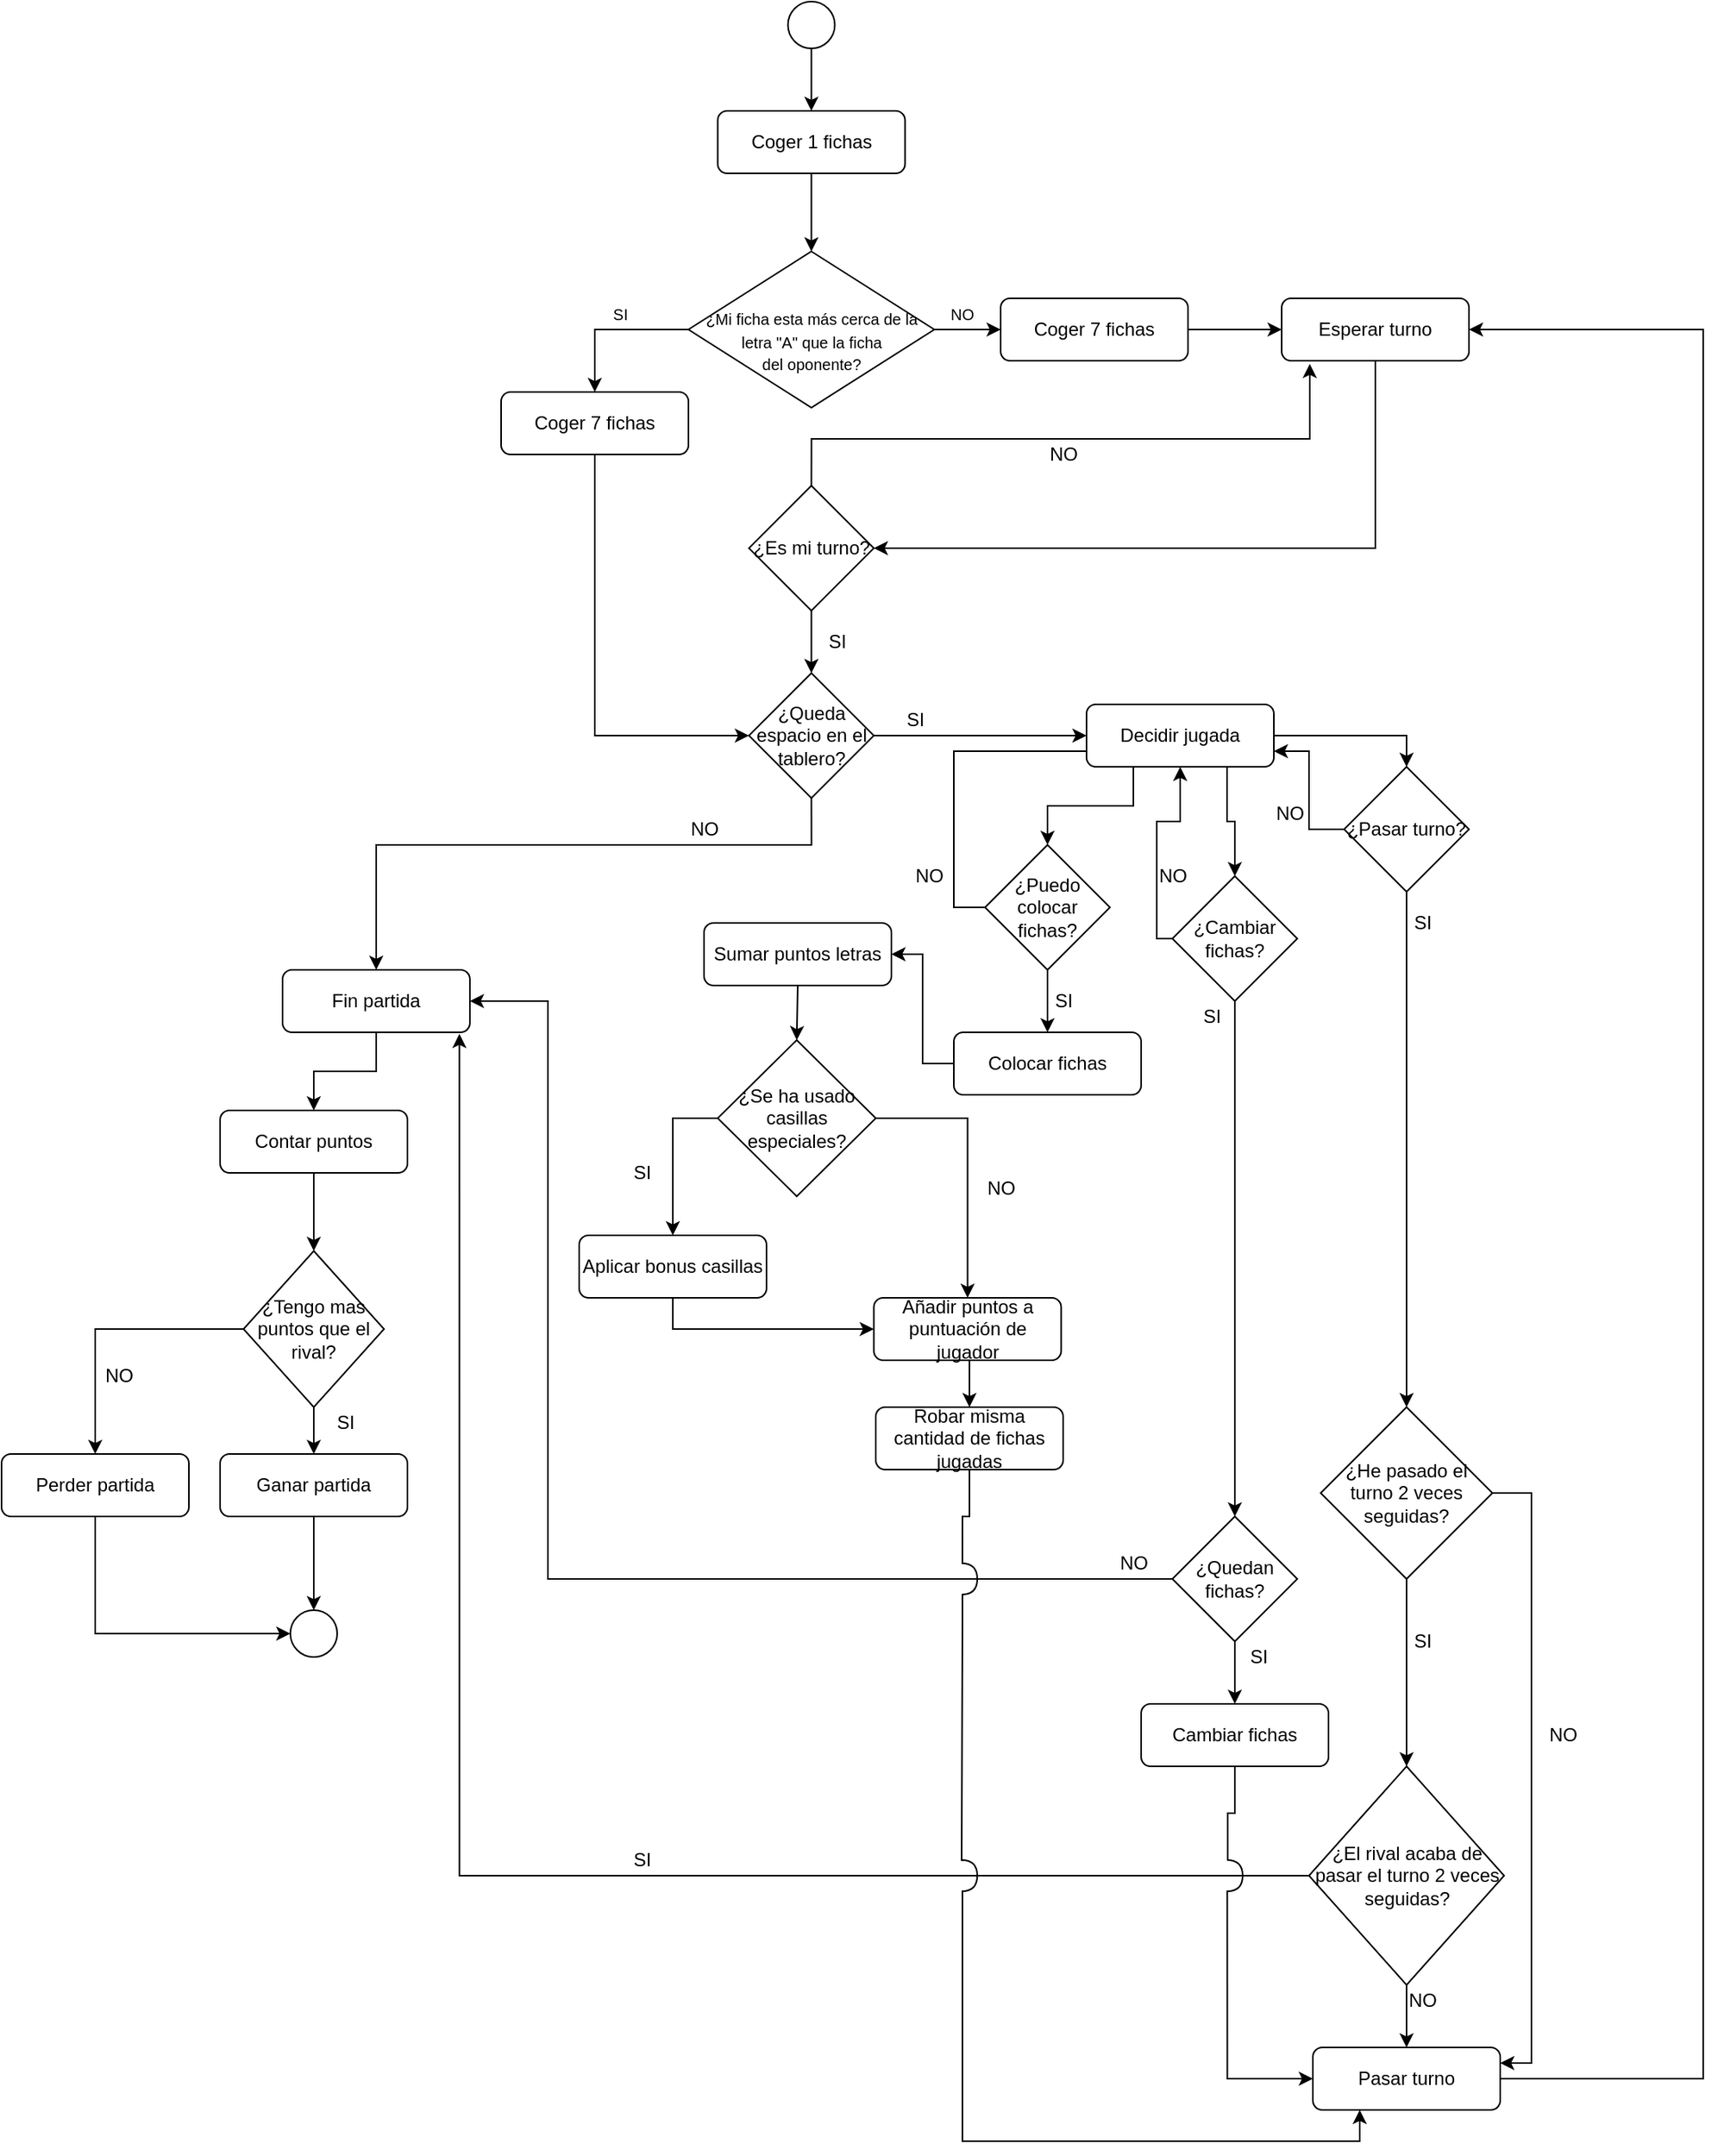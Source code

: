 <mxfile version="16.4.7" type="device"><diagram id="C5RBs43oDa-KdzZeNtuy" name="Page-1"><mxGraphModel dx="2723" dy="2185" grid="1" gridSize="10" guides="1" tooltips="1" connect="1" arrows="1" fold="1" page="1" pageScale="1" pageWidth="827" pageHeight="1169" math="0" shadow="0"><root><mxCell id="WIyWlLk6GJQsqaUBKTNV-0"/><mxCell id="WIyWlLk6GJQsqaUBKTNV-1" parent="WIyWlLk6GJQsqaUBKTNV-0"/><mxCell id="bVc6-nYakRr1ycgDQ5VQ-3" style="edgeStyle=orthogonalEdgeStyle;rounded=0;orthogonalLoop=1;jettySize=auto;html=1;exitX=0.5;exitY=1;exitDx=0;exitDy=0;entryX=0.5;entryY=0;entryDx=0;entryDy=0;fontSize=10;" parent="WIyWlLk6GJQsqaUBKTNV-1" source="WIyWlLk6GJQsqaUBKTNV-3" target="bVc6-nYakRr1ycgDQ5VQ-0" edge="1"><mxGeometry relative="1" as="geometry"/></mxCell><mxCell id="WIyWlLk6GJQsqaUBKTNV-3" value="Coger 1 fichas" style="rounded=1;whiteSpace=wrap;html=1;fontSize=12;glass=0;strokeWidth=1;shadow=0;" parent="WIyWlLk6GJQsqaUBKTNV-1" vertex="1"><mxGeometry x="148.75" y="-60" width="120" height="40" as="geometry"/></mxCell><mxCell id="ImrE4aAvCi5O0tiW0bwu-2" style="edgeStyle=orthogonalEdgeStyle;rounded=0;orthogonalLoop=1;jettySize=auto;html=1;exitX=0.5;exitY=1;exitDx=0;exitDy=0;entryX=0.5;entryY=0;entryDx=0;entryDy=0;" parent="WIyWlLk6GJQsqaUBKTNV-1" source="ImrE4aAvCi5O0tiW0bwu-0" target="WIyWlLk6GJQsqaUBKTNV-3" edge="1"><mxGeometry relative="1" as="geometry"/></mxCell><mxCell id="ImrE4aAvCi5O0tiW0bwu-0" value="" style="ellipse;whiteSpace=wrap;html=1;aspect=fixed;" parent="WIyWlLk6GJQsqaUBKTNV-1" vertex="1"><mxGeometry x="193.75" y="-130" width="30" height="30" as="geometry"/></mxCell><mxCell id="bVc6-nYakRr1ycgDQ5VQ-19" style="edgeStyle=orthogonalEdgeStyle;rounded=0;orthogonalLoop=1;jettySize=auto;html=1;exitX=0.5;exitY=0;exitDx=0;exitDy=0;entryX=0.15;entryY=1.05;entryDx=0;entryDy=0;entryPerimeter=0;fontSize=10;" parent="WIyWlLk6GJQsqaUBKTNV-1" source="ImrE4aAvCi5O0tiW0bwu-3" target="ImrE4aAvCi5O0tiW0bwu-4" edge="1"><mxGeometry relative="1" as="geometry"><Array as="points"><mxPoint x="209" y="150"/><mxPoint x="528" y="150"/></Array></mxGeometry></mxCell><mxCell id="bVc6-nYakRr1ycgDQ5VQ-20" style="edgeStyle=orthogonalEdgeStyle;rounded=0;orthogonalLoop=1;jettySize=auto;html=1;exitX=0.5;exitY=1;exitDx=0;exitDy=0;fontSize=10;entryX=0.5;entryY=0;entryDx=0;entryDy=0;" parent="WIyWlLk6GJQsqaUBKTNV-1" source="ImrE4aAvCi5O0tiW0bwu-3" target="wkxwydQozAO7SAet0FJ4-0" edge="1"><mxGeometry relative="1" as="geometry"><mxPoint x="208.75" y="350" as="targetPoint"/></mxGeometry></mxCell><mxCell id="ImrE4aAvCi5O0tiW0bwu-3" value="¿Es mi turno?" style="rhombus;whiteSpace=wrap;html=1;" parent="WIyWlLk6GJQsqaUBKTNV-1" vertex="1"><mxGeometry x="168.75" y="180" width="80" height="80" as="geometry"/></mxCell><mxCell id="bVc6-nYakRr1ycgDQ5VQ-18" style="edgeStyle=orthogonalEdgeStyle;rounded=0;orthogonalLoop=1;jettySize=auto;html=1;exitX=0.5;exitY=1;exitDx=0;exitDy=0;entryX=1;entryY=0.5;entryDx=0;entryDy=0;fontSize=10;" parent="WIyWlLk6GJQsqaUBKTNV-1" source="ImrE4aAvCi5O0tiW0bwu-4" target="ImrE4aAvCi5O0tiW0bwu-3" edge="1"><mxGeometry relative="1" as="geometry"/></mxCell><mxCell id="ImrE4aAvCi5O0tiW0bwu-4" value="Esperar turno" style="rounded=1;whiteSpace=wrap;html=1;fontSize=12;glass=0;strokeWidth=1;shadow=0;" parent="WIyWlLk6GJQsqaUBKTNV-1" vertex="1"><mxGeometry x="510" y="60" width="120" height="40" as="geometry"/></mxCell><mxCell id="ImrE4aAvCi5O0tiW0bwu-8" value="NO" style="text;html=1;align=center;verticalAlign=middle;resizable=0;points=[];autosize=1;strokeColor=none;" parent="WIyWlLk6GJQsqaUBKTNV-1" vertex="1"><mxGeometry x="355" y="150" width="30" height="20" as="geometry"/></mxCell><mxCell id="ImrE4aAvCi5O0tiW0bwu-19" value="SI" style="text;html=1;align=center;verticalAlign=middle;resizable=0;points=[];autosize=1;strokeColor=none;" parent="WIyWlLk6GJQsqaUBKTNV-1" vertex="1"><mxGeometry x="210" y="270" width="30" height="20" as="geometry"/></mxCell><mxCell id="bVc6-nYakRr1ycgDQ5VQ-9" style="edgeStyle=orthogonalEdgeStyle;rounded=0;orthogonalLoop=1;jettySize=auto;html=1;exitX=0;exitY=0.5;exitDx=0;exitDy=0;entryX=0.5;entryY=0;entryDx=0;entryDy=0;fontSize=10;" parent="WIyWlLk6GJQsqaUBKTNV-1" source="bVc6-nYakRr1ycgDQ5VQ-0" target="bVc6-nYakRr1ycgDQ5VQ-6" edge="1"><mxGeometry relative="1" as="geometry"/></mxCell><mxCell id="bVc6-nYakRr1ycgDQ5VQ-17" style="edgeStyle=orthogonalEdgeStyle;rounded=0;orthogonalLoop=1;jettySize=auto;html=1;exitX=1;exitY=0.5;exitDx=0;exitDy=0;fontSize=10;" parent="WIyWlLk6GJQsqaUBKTNV-1" source="bVc6-nYakRr1ycgDQ5VQ-0" target="bVc6-nYakRr1ycgDQ5VQ-12" edge="1"><mxGeometry relative="1" as="geometry"/></mxCell><mxCell id="bVc6-nYakRr1ycgDQ5VQ-0" value="&lt;span style=&quot;font-size: 10px&quot;&gt;&lt;br&gt;¿Mi ficha esta más cerca de la&lt;/span&gt;&lt;br&gt;&lt;span style=&quot;font-size: 10px&quot;&gt;letra &quot;A&quot; que la ficha&lt;/span&gt;&lt;br&gt;&lt;div&gt;&lt;span style=&quot;font-size: 10px&quot;&gt;del oponente?&lt;/span&gt;&lt;/div&gt;" style="rhombus;whiteSpace=wrap;html=1;rounded=0;align=center;" parent="WIyWlLk6GJQsqaUBKTNV-1" vertex="1"><mxGeometry x="130" y="30" width="157.5" height="100" as="geometry"/></mxCell><mxCell id="bVc6-nYakRr1ycgDQ5VQ-2" value="NO" style="text;html=1;align=center;verticalAlign=middle;resizable=0;points=[];autosize=1;strokeColor=none;fillColor=none;fontSize=10;" parent="WIyWlLk6GJQsqaUBKTNV-1" vertex="1"><mxGeometry x="290" y="60" width="30" height="20" as="geometry"/></mxCell><mxCell id="bVc6-nYakRr1ycgDQ5VQ-5" value="SI" style="text;html=1;align=center;verticalAlign=middle;resizable=0;points=[];autosize=1;strokeColor=none;fillColor=none;fontSize=10;" parent="WIyWlLk6GJQsqaUBKTNV-1" vertex="1"><mxGeometry x="76.25" y="60" width="20" height="20" as="geometry"/></mxCell><mxCell id="wkxwydQozAO7SAet0FJ4-4" style="edgeStyle=orthogonalEdgeStyle;rounded=0;orthogonalLoop=1;jettySize=auto;html=1;exitX=0.5;exitY=1;exitDx=0;exitDy=0;entryX=0;entryY=0.5;entryDx=0;entryDy=0;" edge="1" parent="WIyWlLk6GJQsqaUBKTNV-1" source="bVc6-nYakRr1ycgDQ5VQ-6" target="wkxwydQozAO7SAet0FJ4-0"><mxGeometry relative="1" as="geometry"/></mxCell><mxCell id="bVc6-nYakRr1ycgDQ5VQ-6" value="Coger 7 fichas" style="rounded=1;whiteSpace=wrap;html=1;fontSize=12;glass=0;strokeWidth=1;shadow=0;" parent="WIyWlLk6GJQsqaUBKTNV-1" vertex="1"><mxGeometry x="10" y="120" width="120" height="40" as="geometry"/></mxCell><mxCell id="bVc6-nYakRr1ycgDQ5VQ-14" style="edgeStyle=orthogonalEdgeStyle;rounded=0;orthogonalLoop=1;jettySize=auto;html=1;exitX=1;exitY=0.5;exitDx=0;exitDy=0;entryX=0;entryY=0.5;entryDx=0;entryDy=0;fontSize=10;" parent="WIyWlLk6GJQsqaUBKTNV-1" source="bVc6-nYakRr1ycgDQ5VQ-12" target="ImrE4aAvCi5O0tiW0bwu-4" edge="1"><mxGeometry relative="1" as="geometry"/></mxCell><mxCell id="bVc6-nYakRr1ycgDQ5VQ-12" value="Coger 7 fichas" style="rounded=1;whiteSpace=wrap;html=1;fontSize=12;glass=0;strokeWidth=1;shadow=0;" parent="WIyWlLk6GJQsqaUBKTNV-1" vertex="1"><mxGeometry x="330" y="60" width="120" height="40" as="geometry"/></mxCell><mxCell id="wkxwydQozAO7SAet0FJ4-2" style="edgeStyle=orthogonalEdgeStyle;rounded=0;orthogonalLoop=1;jettySize=auto;html=1;exitX=1;exitY=0.5;exitDx=0;exitDy=0;entryX=0;entryY=0.5;entryDx=0;entryDy=0;" edge="1" parent="WIyWlLk6GJQsqaUBKTNV-1" source="wkxwydQozAO7SAet0FJ4-0" target="wkxwydQozAO7SAet0FJ4-1"><mxGeometry relative="1" as="geometry"/></mxCell><mxCell id="wkxwydQozAO7SAet0FJ4-6" style="edgeStyle=orthogonalEdgeStyle;rounded=0;orthogonalLoop=1;jettySize=auto;html=1;exitX=0.5;exitY=1;exitDx=0;exitDy=0;entryX=0.5;entryY=0;entryDx=0;entryDy=0;" edge="1" parent="WIyWlLk6GJQsqaUBKTNV-1" source="wkxwydQozAO7SAet0FJ4-0" target="wkxwydQozAO7SAet0FJ4-5"><mxGeometry relative="1" as="geometry"><Array as="points"><mxPoint x="209" y="410"/><mxPoint x="-70" y="410"/></Array></mxGeometry></mxCell><mxCell id="wkxwydQozAO7SAet0FJ4-0" value="¿Queda espacio en el tablero?" style="rhombus;whiteSpace=wrap;html=1;" vertex="1" parent="WIyWlLk6GJQsqaUBKTNV-1"><mxGeometry x="168.75" y="300" width="80" height="80" as="geometry"/></mxCell><mxCell id="wkxwydQozAO7SAet0FJ4-9" style="edgeStyle=orthogonalEdgeStyle;rounded=0;orthogonalLoop=1;jettySize=auto;html=1;exitX=1;exitY=0.5;exitDx=0;exitDy=0;entryX=0.5;entryY=0;entryDx=0;entryDy=0;" edge="1" parent="WIyWlLk6GJQsqaUBKTNV-1" source="wkxwydQozAO7SAet0FJ4-1" target="wkxwydQozAO7SAet0FJ4-8"><mxGeometry relative="1" as="geometry"/></mxCell><mxCell id="wkxwydQozAO7SAet0FJ4-13" style="edgeStyle=orthogonalEdgeStyle;rounded=0;orthogonalLoop=1;jettySize=auto;html=1;exitX=0.75;exitY=1;exitDx=0;exitDy=0;entryX=0.5;entryY=0;entryDx=0;entryDy=0;" edge="1" parent="WIyWlLk6GJQsqaUBKTNV-1" source="wkxwydQozAO7SAet0FJ4-1" target="wkxwydQozAO7SAet0FJ4-12"><mxGeometry relative="1" as="geometry"/></mxCell><mxCell id="wkxwydQozAO7SAet0FJ4-54" style="edgeStyle=orthogonalEdgeStyle;rounded=0;orthogonalLoop=1;jettySize=auto;html=1;exitX=0.25;exitY=1;exitDx=0;exitDy=0;entryX=0.5;entryY=0;entryDx=0;entryDy=0;startArrow=none;startFill=0;endArrow=classic;endFill=1;strokeWidth=1;elbow=vertical;" edge="1" parent="WIyWlLk6GJQsqaUBKTNV-1" source="wkxwydQozAO7SAet0FJ4-1" target="wkxwydQozAO7SAet0FJ4-53"><mxGeometry relative="1" as="geometry"/></mxCell><mxCell id="wkxwydQozAO7SAet0FJ4-1" value="Decidir jugada" style="rounded=1;whiteSpace=wrap;html=1;fontSize=12;glass=0;strokeWidth=1;shadow=0;" vertex="1" parent="WIyWlLk6GJQsqaUBKTNV-1"><mxGeometry x="385" y="320" width="120" height="40" as="geometry"/></mxCell><mxCell id="wkxwydQozAO7SAet0FJ4-3" value="SI" style="text;html=1;align=center;verticalAlign=middle;resizable=0;points=[];autosize=1;strokeColor=none;fillColor=none;" vertex="1" parent="WIyWlLk6GJQsqaUBKTNV-1"><mxGeometry x="260" y="320" width="30" height="20" as="geometry"/></mxCell><mxCell id="wkxwydQozAO7SAet0FJ4-90" style="edgeStyle=orthogonalEdgeStyle;rounded=0;orthogonalLoop=1;jettySize=auto;html=1;exitX=0.5;exitY=1;exitDx=0;exitDy=0;entryX=0.5;entryY=0;entryDx=0;entryDy=0;startArrow=none;startFill=0;endArrow=classic;endFill=1;strokeWidth=1;elbow=vertical;" edge="1" parent="WIyWlLk6GJQsqaUBKTNV-1" source="wkxwydQozAO7SAet0FJ4-5" target="wkxwydQozAO7SAet0FJ4-89"><mxGeometry relative="1" as="geometry"/></mxCell><mxCell id="wkxwydQozAO7SAet0FJ4-5" value="Fin partida" style="rounded=1;whiteSpace=wrap;html=1;fontSize=12;glass=0;strokeWidth=1;shadow=0;" vertex="1" parent="WIyWlLk6GJQsqaUBKTNV-1"><mxGeometry x="-130" y="490" width="120" height="40" as="geometry"/></mxCell><mxCell id="wkxwydQozAO7SAet0FJ4-7" value="NO" style="text;html=1;align=center;verticalAlign=middle;resizable=0;points=[];autosize=1;strokeColor=none;fillColor=none;" vertex="1" parent="WIyWlLk6GJQsqaUBKTNV-1"><mxGeometry x="125" y="390" width="30" height="20" as="geometry"/></mxCell><mxCell id="wkxwydQozAO7SAet0FJ4-10" style="edgeStyle=orthogonalEdgeStyle;rounded=0;orthogonalLoop=1;jettySize=auto;html=1;exitX=0;exitY=0.5;exitDx=0;exitDy=0;entryX=1;entryY=0.75;entryDx=0;entryDy=0;" edge="1" parent="WIyWlLk6GJQsqaUBKTNV-1" source="wkxwydQozAO7SAet0FJ4-8" target="wkxwydQozAO7SAet0FJ4-1"><mxGeometry relative="1" as="geometry"/></mxCell><mxCell id="wkxwydQozAO7SAet0FJ4-17" style="edgeStyle=orthogonalEdgeStyle;rounded=0;orthogonalLoop=1;jettySize=auto;html=1;exitX=0.5;exitY=1;exitDx=0;exitDy=0;entryX=0.5;entryY=0;entryDx=0;entryDy=0;" edge="1" parent="WIyWlLk6GJQsqaUBKTNV-1" source="wkxwydQozAO7SAet0FJ4-8" target="wkxwydQozAO7SAet0FJ4-16"><mxGeometry relative="1" as="geometry"/></mxCell><mxCell id="wkxwydQozAO7SAet0FJ4-8" value="¿Pasar turno?" style="rhombus;whiteSpace=wrap;html=1;" vertex="1" parent="WIyWlLk6GJQsqaUBKTNV-1"><mxGeometry x="550" y="360" width="80" height="80" as="geometry"/></mxCell><mxCell id="wkxwydQozAO7SAet0FJ4-11" value="NO" style="text;html=1;align=center;verticalAlign=middle;resizable=0;points=[];autosize=1;strokeColor=none;fillColor=none;" vertex="1" parent="WIyWlLk6GJQsqaUBKTNV-1"><mxGeometry x="500" y="380" width="30" height="20" as="geometry"/></mxCell><mxCell id="wkxwydQozAO7SAet0FJ4-14" style="edgeStyle=orthogonalEdgeStyle;rounded=0;orthogonalLoop=1;jettySize=auto;html=1;exitX=0;exitY=0.5;exitDx=0;exitDy=0;entryX=0.5;entryY=1;entryDx=0;entryDy=0;" edge="1" parent="WIyWlLk6GJQsqaUBKTNV-1" source="wkxwydQozAO7SAet0FJ4-12" target="wkxwydQozAO7SAet0FJ4-1"><mxGeometry relative="1" as="geometry"><Array as="points"><mxPoint x="430" y="470"/><mxPoint x="430" y="395"/><mxPoint x="445" y="395"/></Array></mxGeometry></mxCell><mxCell id="wkxwydQozAO7SAet0FJ4-25" style="edgeStyle=orthogonalEdgeStyle;rounded=0;orthogonalLoop=1;jettySize=auto;html=1;exitX=0.5;exitY=1;exitDx=0;exitDy=0;entryX=0.5;entryY=0;entryDx=0;entryDy=0;" edge="1" parent="WIyWlLk6GJQsqaUBKTNV-1" source="wkxwydQozAO7SAet0FJ4-12" target="wkxwydQozAO7SAet0FJ4-24"><mxGeometry relative="1" as="geometry"/></mxCell><mxCell id="wkxwydQozAO7SAet0FJ4-12" value="¿Cambiar fichas?" style="rhombus;whiteSpace=wrap;html=1;" vertex="1" parent="WIyWlLk6GJQsqaUBKTNV-1"><mxGeometry x="440" y="430" width="80" height="80" as="geometry"/></mxCell><mxCell id="wkxwydQozAO7SAet0FJ4-15" value="NO" style="text;html=1;align=center;verticalAlign=middle;resizable=0;points=[];autosize=1;strokeColor=none;fillColor=none;" vertex="1" parent="WIyWlLk6GJQsqaUBKTNV-1"><mxGeometry x="425" y="420" width="30" height="20" as="geometry"/></mxCell><mxCell id="wkxwydQozAO7SAet0FJ4-20" style="edgeStyle=orthogonalEdgeStyle;rounded=0;orthogonalLoop=1;jettySize=auto;html=1;exitX=0.5;exitY=1;exitDx=0;exitDy=0;entryX=0.5;entryY=0;entryDx=0;entryDy=0;" edge="1" parent="WIyWlLk6GJQsqaUBKTNV-1" source="wkxwydQozAO7SAet0FJ4-16" target="wkxwydQozAO7SAet0FJ4-19"><mxGeometry relative="1" as="geometry"/></mxCell><mxCell id="wkxwydQozAO7SAet0FJ4-51" style="edgeStyle=orthogonalEdgeStyle;rounded=0;orthogonalLoop=1;jettySize=auto;html=1;exitX=1;exitY=0.5;exitDx=0;exitDy=0;entryX=1;entryY=0.25;entryDx=0;entryDy=0;startArrow=none;startFill=0;endArrow=classic;endFill=1;strokeWidth=1;elbow=vertical;" edge="1" parent="WIyWlLk6GJQsqaUBKTNV-1" source="wkxwydQozAO7SAet0FJ4-16" target="wkxwydQozAO7SAet0FJ4-31"><mxGeometry relative="1" as="geometry"/></mxCell><mxCell id="wkxwydQozAO7SAet0FJ4-16" value="¿He pasado el turno 2 veces seguidas?" style="rhombus;whiteSpace=wrap;html=1;" vertex="1" parent="WIyWlLk6GJQsqaUBKTNV-1"><mxGeometry x="535" y="770" width="110" height="110" as="geometry"/></mxCell><mxCell id="wkxwydQozAO7SAet0FJ4-18" value="SI" style="text;html=1;align=center;verticalAlign=middle;resizable=0;points=[];autosize=1;strokeColor=none;fillColor=none;" vertex="1" parent="WIyWlLk6GJQsqaUBKTNV-1"><mxGeometry x="585" y="450" width="30" height="20" as="geometry"/></mxCell><mxCell id="wkxwydQozAO7SAet0FJ4-22" style="edgeStyle=orthogonalEdgeStyle;rounded=0;orthogonalLoop=1;jettySize=auto;html=1;exitX=0;exitY=0.5;exitDx=0;exitDy=0;entryX=0.944;entryY=1.025;entryDx=0;entryDy=0;entryPerimeter=0;" edge="1" parent="WIyWlLk6GJQsqaUBKTNV-1" source="wkxwydQozAO7SAet0FJ4-19" target="wkxwydQozAO7SAet0FJ4-5"><mxGeometry relative="1" as="geometry"/></mxCell><mxCell id="wkxwydQozAO7SAet0FJ4-32" style="edgeStyle=orthogonalEdgeStyle;rounded=0;orthogonalLoop=1;jettySize=auto;html=1;exitX=0.5;exitY=1;exitDx=0;exitDy=0;entryX=0.5;entryY=0;entryDx=0;entryDy=0;" edge="1" parent="WIyWlLk6GJQsqaUBKTNV-1" source="wkxwydQozAO7SAet0FJ4-19" target="wkxwydQozAO7SAet0FJ4-31"><mxGeometry relative="1" as="geometry"/></mxCell><mxCell id="wkxwydQozAO7SAet0FJ4-19" value="¿El rival acaba de pasar el turno 2 veces seguidas?" style="rhombus;whiteSpace=wrap;html=1;" vertex="1" parent="WIyWlLk6GJQsqaUBKTNV-1"><mxGeometry x="527.5" y="1000" width="125" height="140" as="geometry"/></mxCell><mxCell id="wkxwydQozAO7SAet0FJ4-21" value="SI" style="text;html=1;align=center;verticalAlign=middle;resizable=0;points=[];autosize=1;strokeColor=none;fillColor=none;" vertex="1" parent="WIyWlLk6GJQsqaUBKTNV-1"><mxGeometry x="585" y="910" width="30" height="20" as="geometry"/></mxCell><mxCell id="wkxwydQozAO7SAet0FJ4-23" value="SI" style="text;html=1;align=center;verticalAlign=middle;resizable=0;points=[];autosize=1;strokeColor=none;fillColor=none;" vertex="1" parent="WIyWlLk6GJQsqaUBKTNV-1"><mxGeometry x="85" y="1050" width="30" height="20" as="geometry"/></mxCell><mxCell id="wkxwydQozAO7SAet0FJ4-35" style="edgeStyle=orthogonalEdgeStyle;rounded=0;orthogonalLoop=1;jettySize=auto;html=1;exitX=0.5;exitY=1;exitDx=0;exitDy=0;entryX=0.5;entryY=0;entryDx=0;entryDy=0;" edge="1" parent="WIyWlLk6GJQsqaUBKTNV-1" source="wkxwydQozAO7SAet0FJ4-24" target="wkxwydQozAO7SAet0FJ4-34"><mxGeometry relative="1" as="geometry"/></mxCell><mxCell id="wkxwydQozAO7SAet0FJ4-40" style="edgeStyle=orthogonalEdgeStyle;rounded=0;orthogonalLoop=1;jettySize=auto;html=1;exitX=0;exitY=0.5;exitDx=0;exitDy=0;entryX=1;entryY=0.5;entryDx=0;entryDy=0;startArrow=none;startFill=0;strokeWidth=1;elbow=vertical;" edge="1" parent="WIyWlLk6GJQsqaUBKTNV-1" source="wkxwydQozAO7SAet0FJ4-24" target="wkxwydQozAO7SAet0FJ4-5"><mxGeometry relative="1" as="geometry"><Array as="points"><mxPoint x="40" y="880"/><mxPoint x="40" y="510"/></Array></mxGeometry></mxCell><mxCell id="wkxwydQozAO7SAet0FJ4-24" value="¿Quedan fichas?" style="rhombus;whiteSpace=wrap;html=1;" vertex="1" parent="WIyWlLk6GJQsqaUBKTNV-1"><mxGeometry x="440" y="840" width="80" height="80" as="geometry"/></mxCell><mxCell id="wkxwydQozAO7SAet0FJ4-26" value="SI" style="text;html=1;align=center;verticalAlign=middle;resizable=0;points=[];autosize=1;strokeColor=none;fillColor=none;" vertex="1" parent="WIyWlLk6GJQsqaUBKTNV-1"><mxGeometry x="450" y="510" width="30" height="20" as="geometry"/></mxCell><mxCell id="wkxwydQozAO7SAet0FJ4-39" style="edgeStyle=orthogonalEdgeStyle;rounded=0;orthogonalLoop=1;jettySize=auto;html=1;exitX=1;exitY=0.5;exitDx=0;exitDy=0;entryX=1;entryY=0.5;entryDx=0;entryDy=0;startArrow=none;startFill=0;strokeWidth=1;elbow=vertical;" edge="1" parent="WIyWlLk6GJQsqaUBKTNV-1" source="wkxwydQozAO7SAet0FJ4-31" target="ImrE4aAvCi5O0tiW0bwu-4"><mxGeometry relative="1" as="geometry"><Array as="points"><mxPoint x="780" y="1200"/><mxPoint x="780" y="80"/></Array></mxGeometry></mxCell><mxCell id="wkxwydQozAO7SAet0FJ4-88" style="edgeStyle=orthogonalEdgeStyle;rounded=0;orthogonalLoop=1;jettySize=auto;html=1;exitX=0.25;exitY=1;exitDx=0;exitDy=0;entryX=0.051;entryY=0.99;entryDx=0;entryDy=0;entryPerimeter=0;startArrow=classic;startFill=1;endArrow=none;endFill=0;strokeWidth=1;elbow=vertical;" edge="1" parent="WIyWlLk6GJQsqaUBKTNV-1" source="wkxwydQozAO7SAet0FJ4-31" target="wkxwydQozAO7SAet0FJ4-82"><mxGeometry relative="1" as="geometry"/></mxCell><mxCell id="wkxwydQozAO7SAet0FJ4-31" value="Pasar turno" style="rounded=1;whiteSpace=wrap;html=1;fontSize=12;glass=0;strokeWidth=1;shadow=0;" vertex="1" parent="WIyWlLk6GJQsqaUBKTNV-1"><mxGeometry x="530" y="1180" width="120" height="40" as="geometry"/></mxCell><mxCell id="wkxwydQozAO7SAet0FJ4-33" value="NO" style="text;html=1;align=center;verticalAlign=middle;resizable=0;points=[];autosize=1;strokeColor=none;fillColor=none;" vertex="1" parent="WIyWlLk6GJQsqaUBKTNV-1"><mxGeometry x="585" y="1140" width="30" height="20" as="geometry"/></mxCell><mxCell id="wkxwydQozAO7SAet0FJ4-37" style="orthogonalLoop=1;jettySize=auto;html=1;exitX=0.015;exitY=0.977;exitDx=0;exitDy=0;entryX=0;entryY=0.5;entryDx=0;entryDy=0;strokeWidth=1;rounded=0;elbow=vertical;edgeStyle=orthogonalEdgeStyle;startArrow=none;exitPerimeter=0;" edge="1" parent="WIyWlLk6GJQsqaUBKTNV-1" source="wkxwydQozAO7SAet0FJ4-46" target="wkxwydQozAO7SAet0FJ4-31"><mxGeometry relative="1" as="geometry"/></mxCell><mxCell id="wkxwydQozAO7SAet0FJ4-49" style="edgeStyle=orthogonalEdgeStyle;rounded=0;orthogonalLoop=1;jettySize=auto;html=1;exitX=0.5;exitY=1;exitDx=0;exitDy=0;entryX=0.042;entryY=-0.003;entryDx=0;entryDy=0;entryPerimeter=0;startArrow=none;startFill=0;endArrow=none;endFill=0;strokeWidth=1;elbow=vertical;" edge="1" parent="WIyWlLk6GJQsqaUBKTNV-1" source="wkxwydQozAO7SAet0FJ4-34" target="wkxwydQozAO7SAet0FJ4-46"><mxGeometry relative="1" as="geometry"/></mxCell><mxCell id="wkxwydQozAO7SAet0FJ4-34" value="Cambiar fichas" style="rounded=1;whiteSpace=wrap;html=1;fontSize=12;glass=0;strokeWidth=1;shadow=0;" vertex="1" parent="WIyWlLk6GJQsqaUBKTNV-1"><mxGeometry x="420" y="960" width="120" height="40" as="geometry"/></mxCell><mxCell id="wkxwydQozAO7SAet0FJ4-36" value="SI" style="text;html=1;align=center;verticalAlign=middle;resizable=0;points=[];autosize=1;strokeColor=none;fillColor=none;" vertex="1" parent="WIyWlLk6GJQsqaUBKTNV-1"><mxGeometry x="480" y="920" width="30" height="20" as="geometry"/></mxCell><mxCell id="wkxwydQozAO7SAet0FJ4-41" value="NO" style="text;html=1;align=center;verticalAlign=middle;resizable=0;points=[];autosize=1;strokeColor=none;fillColor=none;" vertex="1" parent="WIyWlLk6GJQsqaUBKTNV-1"><mxGeometry x="400" y="860" width="30" height="20" as="geometry"/></mxCell><mxCell id="wkxwydQozAO7SAet0FJ4-46" value="" style="shape=requiredInterface;html=1;verticalLabelPosition=bottom;sketch=0;" vertex="1" parent="WIyWlLk6GJQsqaUBKTNV-1"><mxGeometry x="475" y="1060" width="10" height="20" as="geometry"/></mxCell><mxCell id="wkxwydQozAO7SAet0FJ4-52" value="NO" style="text;html=1;align=center;verticalAlign=middle;resizable=0;points=[];autosize=1;strokeColor=none;fillColor=none;" vertex="1" parent="WIyWlLk6GJQsqaUBKTNV-1"><mxGeometry x="675" y="970" width="30" height="20" as="geometry"/></mxCell><mxCell id="wkxwydQozAO7SAet0FJ4-55" style="edgeStyle=orthogonalEdgeStyle;rounded=0;orthogonalLoop=1;jettySize=auto;html=1;exitX=0;exitY=0.5;exitDx=0;exitDy=0;entryX=0;entryY=0.75;entryDx=0;entryDy=0;startArrow=none;startFill=0;endArrow=none;endFill=0;strokeWidth=1;elbow=vertical;" edge="1" parent="WIyWlLk6GJQsqaUBKTNV-1" source="wkxwydQozAO7SAet0FJ4-53" target="wkxwydQozAO7SAet0FJ4-1"><mxGeometry relative="1" as="geometry"/></mxCell><mxCell id="wkxwydQozAO7SAet0FJ4-58" style="edgeStyle=orthogonalEdgeStyle;rounded=0;orthogonalLoop=1;jettySize=auto;html=1;exitX=0.5;exitY=1;exitDx=0;exitDy=0;entryX=0.5;entryY=0;entryDx=0;entryDy=0;startArrow=none;startFill=0;endArrow=classic;endFill=1;strokeWidth=1;elbow=vertical;" edge="1" parent="WIyWlLk6GJQsqaUBKTNV-1" source="wkxwydQozAO7SAet0FJ4-53" target="wkxwydQozAO7SAet0FJ4-57"><mxGeometry relative="1" as="geometry"/></mxCell><mxCell id="wkxwydQozAO7SAet0FJ4-53" value="¿Puedo colocar fichas?" style="rhombus;whiteSpace=wrap;html=1;" vertex="1" parent="WIyWlLk6GJQsqaUBKTNV-1"><mxGeometry x="320" y="410" width="80" height="80" as="geometry"/></mxCell><mxCell id="wkxwydQozAO7SAet0FJ4-56" value="NO" style="text;html=1;align=center;verticalAlign=middle;resizable=0;points=[];autosize=1;strokeColor=none;fillColor=none;" vertex="1" parent="WIyWlLk6GJQsqaUBKTNV-1"><mxGeometry x="268.75" y="420" width="30" height="20" as="geometry"/></mxCell><mxCell id="wkxwydQozAO7SAet0FJ4-60" style="edgeStyle=orthogonalEdgeStyle;rounded=0;orthogonalLoop=1;jettySize=auto;html=1;exitX=0;exitY=0.5;exitDx=0;exitDy=0;entryX=1;entryY=0.5;entryDx=0;entryDy=0;startArrow=none;startFill=0;endArrow=classic;endFill=1;strokeWidth=1;elbow=vertical;" edge="1" parent="WIyWlLk6GJQsqaUBKTNV-1" source="wkxwydQozAO7SAet0FJ4-57" target="wkxwydQozAO7SAet0FJ4-59"><mxGeometry relative="1" as="geometry"/></mxCell><mxCell id="wkxwydQozAO7SAet0FJ4-57" value="Colocar fichas" style="rounded=1;whiteSpace=wrap;html=1;fontSize=12;glass=0;strokeWidth=1;shadow=0;" vertex="1" parent="WIyWlLk6GJQsqaUBKTNV-1"><mxGeometry x="300" y="530" width="120" height="40" as="geometry"/></mxCell><mxCell id="wkxwydQozAO7SAet0FJ4-62" style="edgeStyle=orthogonalEdgeStyle;rounded=0;orthogonalLoop=1;jettySize=auto;html=1;exitX=0.5;exitY=1;exitDx=0;exitDy=0;entryX=0.5;entryY=0;entryDx=0;entryDy=0;startArrow=none;startFill=0;endArrow=classic;endFill=1;strokeWidth=1;elbow=vertical;" edge="1" parent="WIyWlLk6GJQsqaUBKTNV-1" source="wkxwydQozAO7SAet0FJ4-59" target="wkxwydQozAO7SAet0FJ4-61"><mxGeometry relative="1" as="geometry"/></mxCell><mxCell id="wkxwydQozAO7SAet0FJ4-59" value="Sumar puntos letras" style="rounded=1;whiteSpace=wrap;html=1;fontSize=12;glass=0;strokeWidth=1;shadow=0;" vertex="1" parent="WIyWlLk6GJQsqaUBKTNV-1"><mxGeometry x="140" y="460" width="120" height="40" as="geometry"/></mxCell><mxCell id="wkxwydQozAO7SAet0FJ4-64" style="edgeStyle=orthogonalEdgeStyle;rounded=0;orthogonalLoop=1;jettySize=auto;html=1;exitX=1;exitY=0.5;exitDx=0;exitDy=0;startArrow=none;startFill=0;endArrow=classic;endFill=1;strokeWidth=1;elbow=vertical;" edge="1" parent="WIyWlLk6GJQsqaUBKTNV-1" source="wkxwydQozAO7SAet0FJ4-61" target="wkxwydQozAO7SAet0FJ4-63"><mxGeometry relative="1" as="geometry"/></mxCell><mxCell id="wkxwydQozAO7SAet0FJ4-68" style="edgeStyle=orthogonalEdgeStyle;rounded=0;orthogonalLoop=1;jettySize=auto;html=1;exitX=0;exitY=0.5;exitDx=0;exitDy=0;entryX=0.5;entryY=0;entryDx=0;entryDy=0;startArrow=none;startFill=0;endArrow=classic;endFill=1;strokeWidth=1;elbow=vertical;" edge="1" parent="WIyWlLk6GJQsqaUBKTNV-1" source="wkxwydQozAO7SAet0FJ4-61" target="wkxwydQozAO7SAet0FJ4-67"><mxGeometry relative="1" as="geometry"/></mxCell><mxCell id="wkxwydQozAO7SAet0FJ4-61" value="¿Se ha usado casillas especiales?" style="rhombus;whiteSpace=wrap;html=1;" vertex="1" parent="WIyWlLk6GJQsqaUBKTNV-1"><mxGeometry x="148.75" y="535" width="101.25" height="100" as="geometry"/></mxCell><mxCell id="wkxwydQozAO7SAet0FJ4-72" style="edgeStyle=orthogonalEdgeStyle;rounded=0;orthogonalLoop=1;jettySize=auto;html=1;exitX=0.5;exitY=1;exitDx=0;exitDy=0;entryX=0.5;entryY=0;entryDx=0;entryDy=0;startArrow=none;startFill=0;endArrow=classic;endFill=1;strokeWidth=1;elbow=vertical;" edge="1" parent="WIyWlLk6GJQsqaUBKTNV-1" source="wkxwydQozAO7SAet0FJ4-63" target="wkxwydQozAO7SAet0FJ4-71"><mxGeometry relative="1" as="geometry"/></mxCell><mxCell id="wkxwydQozAO7SAet0FJ4-63" value="Añadir puntos a puntuación de jugador" style="rounded=1;whiteSpace=wrap;html=1;fontSize=12;glass=0;strokeWidth=1;shadow=0;" vertex="1" parent="WIyWlLk6GJQsqaUBKTNV-1"><mxGeometry x="248.75" y="700" width="120" height="40" as="geometry"/></mxCell><mxCell id="wkxwydQozAO7SAet0FJ4-66" value="NO" style="text;html=1;align=center;verticalAlign=middle;resizable=0;points=[];autosize=1;strokeColor=none;fillColor=none;" vertex="1" parent="WIyWlLk6GJQsqaUBKTNV-1"><mxGeometry x="315" y="620" width="30" height="20" as="geometry"/></mxCell><mxCell id="wkxwydQozAO7SAet0FJ4-70" style="edgeStyle=orthogonalEdgeStyle;rounded=0;orthogonalLoop=1;jettySize=auto;html=1;exitX=0.5;exitY=1;exitDx=0;exitDy=0;entryX=0;entryY=0.5;entryDx=0;entryDy=0;startArrow=none;startFill=0;endArrow=classic;endFill=1;strokeWidth=1;elbow=vertical;" edge="1" parent="WIyWlLk6GJQsqaUBKTNV-1" source="wkxwydQozAO7SAet0FJ4-67" target="wkxwydQozAO7SAet0FJ4-63"><mxGeometry relative="1" as="geometry"/></mxCell><mxCell id="wkxwydQozAO7SAet0FJ4-67" value="Aplicar bonus casillas" style="rounded=1;whiteSpace=wrap;html=1;fontSize=12;glass=0;strokeWidth=1;shadow=0;" vertex="1" parent="WIyWlLk6GJQsqaUBKTNV-1"><mxGeometry x="60" y="660" width="120" height="40" as="geometry"/></mxCell><mxCell id="wkxwydQozAO7SAet0FJ4-69" value="SI" style="text;html=1;align=center;verticalAlign=middle;resizable=0;points=[];autosize=1;strokeColor=none;fillColor=none;" vertex="1" parent="WIyWlLk6GJQsqaUBKTNV-1"><mxGeometry x="85" y="610" width="30" height="20" as="geometry"/></mxCell><mxCell id="wkxwydQozAO7SAet0FJ4-81" style="edgeStyle=orthogonalEdgeStyle;rounded=0;orthogonalLoop=1;jettySize=auto;html=1;exitX=0.5;exitY=1;exitDx=0;exitDy=0;startArrow=none;startFill=0;endArrow=none;endFill=0;strokeWidth=1;elbow=vertical;entryX=0.049;entryY=0.021;entryDx=0;entryDy=0;entryPerimeter=0;" edge="1" parent="WIyWlLk6GJQsqaUBKTNV-1" source="wkxwydQozAO7SAet0FJ4-71" target="wkxwydQozAO7SAet0FJ4-80"><mxGeometry relative="1" as="geometry"><mxPoint x="300" y="870" as="targetPoint"/></mxGeometry></mxCell><mxCell id="wkxwydQozAO7SAet0FJ4-71" value="Robar misma cantidad de fichas jugadas" style="rounded=1;whiteSpace=wrap;html=1;fontSize=12;glass=0;strokeWidth=1;shadow=0;" vertex="1" parent="WIyWlLk6GJQsqaUBKTNV-1"><mxGeometry x="250" y="770" width="120" height="40" as="geometry"/></mxCell><mxCell id="wkxwydQozAO7SAet0FJ4-80" value="" style="shape=requiredInterface;html=1;verticalLabelPosition=bottom;sketch=0;" vertex="1" parent="WIyWlLk6GJQsqaUBKTNV-1"><mxGeometry x="305" y="870" width="10" height="20" as="geometry"/></mxCell><mxCell id="wkxwydQozAO7SAet0FJ4-82" value="" style="shape=requiredInterface;html=1;verticalLabelPosition=bottom;sketch=0;" vertex="1" parent="WIyWlLk6GJQsqaUBKTNV-1"><mxGeometry x="305" y="1060" width="10" height="20" as="geometry"/></mxCell><mxCell id="wkxwydQozAO7SAet0FJ4-86" style="edgeStyle=orthogonalEdgeStyle;rounded=0;orthogonalLoop=1;jettySize=auto;html=1;startArrow=none;startFill=0;endArrow=none;endFill=0;strokeWidth=1;elbow=vertical;exitX=0.05;exitY=0.978;exitDx=0;exitDy=0;exitPerimeter=0;entryX=0.13;entryY=0.006;entryDx=0;entryDy=0;entryPerimeter=0;" edge="1" parent="WIyWlLk6GJQsqaUBKTNV-1" source="wkxwydQozAO7SAet0FJ4-80" target="wkxwydQozAO7SAet0FJ4-82"><mxGeometry relative="1" as="geometry"><mxPoint x="305" y="900" as="sourcePoint"/><mxPoint x="305" y="1060" as="targetPoint"/><Array as="points"><mxPoint x="306" y="910"/><mxPoint x="305" y="910"/><mxPoint x="305" y="1060"/></Array></mxGeometry></mxCell><mxCell id="wkxwydQozAO7SAet0FJ4-87" value="SI" style="text;html=1;align=center;verticalAlign=middle;resizable=0;points=[];autosize=1;strokeColor=none;fillColor=none;" vertex="1" parent="WIyWlLk6GJQsqaUBKTNV-1"><mxGeometry x="355" y="500" width="30" height="20" as="geometry"/></mxCell><mxCell id="wkxwydQozAO7SAet0FJ4-92" style="edgeStyle=orthogonalEdgeStyle;rounded=0;orthogonalLoop=1;jettySize=auto;html=1;exitX=0.5;exitY=1;exitDx=0;exitDy=0;entryX=0.5;entryY=0;entryDx=0;entryDy=0;startArrow=none;startFill=0;endArrow=classic;endFill=1;strokeWidth=1;elbow=vertical;" edge="1" parent="WIyWlLk6GJQsqaUBKTNV-1" source="wkxwydQozAO7SAet0FJ4-89" target="wkxwydQozAO7SAet0FJ4-91"><mxGeometry relative="1" as="geometry"/></mxCell><mxCell id="wkxwydQozAO7SAet0FJ4-89" value="Contar puntos" style="rounded=1;whiteSpace=wrap;html=1;fontSize=12;glass=0;strokeWidth=1;shadow=0;" vertex="1" parent="WIyWlLk6GJQsqaUBKTNV-1"><mxGeometry x="-170" y="580" width="120" height="40" as="geometry"/></mxCell><mxCell id="wkxwydQozAO7SAet0FJ4-95" style="edgeStyle=orthogonalEdgeStyle;rounded=0;orthogonalLoop=1;jettySize=auto;html=1;exitX=0.5;exitY=1;exitDx=0;exitDy=0;startArrow=none;startFill=0;endArrow=classic;endFill=1;strokeWidth=1;elbow=vertical;" edge="1" parent="WIyWlLk6GJQsqaUBKTNV-1" source="wkxwydQozAO7SAet0FJ4-91" target="wkxwydQozAO7SAet0FJ4-94"><mxGeometry relative="1" as="geometry"/></mxCell><mxCell id="wkxwydQozAO7SAet0FJ4-99" style="edgeStyle=orthogonalEdgeStyle;rounded=0;orthogonalLoop=1;jettySize=auto;html=1;exitX=0;exitY=0.5;exitDx=0;exitDy=0;entryX=0.5;entryY=0;entryDx=0;entryDy=0;startArrow=none;startFill=0;endArrow=classic;endFill=1;strokeWidth=1;elbow=vertical;" edge="1" parent="WIyWlLk6GJQsqaUBKTNV-1" source="wkxwydQozAO7SAet0FJ4-91" target="wkxwydQozAO7SAet0FJ4-98"><mxGeometry relative="1" as="geometry"/></mxCell><mxCell id="wkxwydQozAO7SAet0FJ4-91" value="¿Tengo mas puntos que el rival?" style="rhombus;whiteSpace=wrap;html=1;" vertex="1" parent="WIyWlLk6GJQsqaUBKTNV-1"><mxGeometry x="-155" y="670" width="90" height="100" as="geometry"/></mxCell><mxCell id="wkxwydQozAO7SAet0FJ4-93" value="" style="ellipse;whiteSpace=wrap;html=1;aspect=fixed;" vertex="1" parent="WIyWlLk6GJQsqaUBKTNV-1"><mxGeometry x="-125" y="900" width="30" height="30" as="geometry"/></mxCell><mxCell id="wkxwydQozAO7SAet0FJ4-96" style="edgeStyle=orthogonalEdgeStyle;rounded=0;orthogonalLoop=1;jettySize=auto;html=1;exitX=0.5;exitY=1;exitDx=0;exitDy=0;entryX=0.5;entryY=0;entryDx=0;entryDy=0;startArrow=none;startFill=0;endArrow=classic;endFill=1;strokeWidth=1;elbow=vertical;" edge="1" parent="WIyWlLk6GJQsqaUBKTNV-1" source="wkxwydQozAO7SAet0FJ4-94" target="wkxwydQozAO7SAet0FJ4-93"><mxGeometry relative="1" as="geometry"/></mxCell><mxCell id="wkxwydQozAO7SAet0FJ4-94" value="Ganar partida" style="rounded=1;whiteSpace=wrap;html=1;fontSize=12;glass=0;strokeWidth=1;shadow=0;" vertex="1" parent="WIyWlLk6GJQsqaUBKTNV-1"><mxGeometry x="-170" y="800" width="120" height="40" as="geometry"/></mxCell><mxCell id="wkxwydQozAO7SAet0FJ4-97" value="SI" style="text;html=1;align=center;verticalAlign=middle;resizable=0;points=[];autosize=1;strokeColor=none;fillColor=none;" vertex="1" parent="WIyWlLk6GJQsqaUBKTNV-1"><mxGeometry x="-105" y="770" width="30" height="20" as="geometry"/></mxCell><mxCell id="wkxwydQozAO7SAet0FJ4-101" style="edgeStyle=orthogonalEdgeStyle;rounded=0;orthogonalLoop=1;jettySize=auto;html=1;exitX=0.5;exitY=1;exitDx=0;exitDy=0;entryX=0;entryY=0.5;entryDx=0;entryDy=0;startArrow=none;startFill=0;endArrow=classic;endFill=1;strokeWidth=1;elbow=vertical;" edge="1" parent="WIyWlLk6GJQsqaUBKTNV-1" source="wkxwydQozAO7SAet0FJ4-98" target="wkxwydQozAO7SAet0FJ4-93"><mxGeometry relative="1" as="geometry"/></mxCell><mxCell id="wkxwydQozAO7SAet0FJ4-98" value="Perder partida" style="rounded=1;whiteSpace=wrap;html=1;fontSize=12;glass=0;strokeWidth=1;shadow=0;" vertex="1" parent="WIyWlLk6GJQsqaUBKTNV-1"><mxGeometry x="-310" y="800" width="120" height="40" as="geometry"/></mxCell><mxCell id="wkxwydQozAO7SAet0FJ4-100" value="NO" style="text;html=1;align=center;verticalAlign=middle;resizable=0;points=[];autosize=1;strokeColor=none;fillColor=none;" vertex="1" parent="WIyWlLk6GJQsqaUBKTNV-1"><mxGeometry x="-250" y="740" width="30" height="20" as="geometry"/></mxCell></root></mxGraphModel></diagram></mxfile>